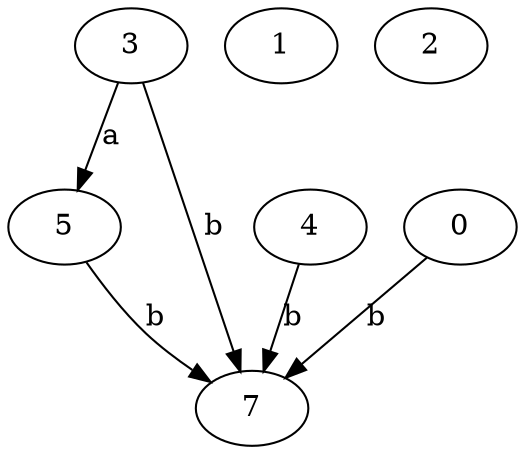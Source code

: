 strict digraph  {
3;
4;
5;
0;
1;
2;
7;
3 -> 5  [label=a];
3 -> 7  [label=b];
4 -> 7  [label=b];
5 -> 7  [label=b];
0 -> 7  [label=b];
}
